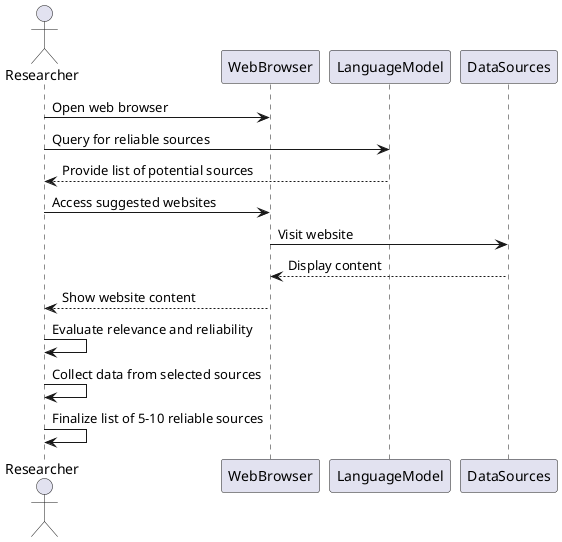 
@startuml

' Researcher (You)
' Web Browser
' Language Model (e.g., OpenAI's GPT)
' Data Sources/Websites

actor Researcher as R


R -> WebBrowser: Open web browser
R -> LanguageModel: Query for reliable sources
LanguageModel --> R: Provide list of potential sources
R -> WebBrowser: Access suggested websites
WebBrowser -> DataSources: Visit website
DataSources --> WebBrowser: Display content
WebBrowser --> R: Show website content
R -> R: Evaluate relevance and reliability
R -> R: Collect data from selected sources
R -> R: Finalize list of 5-10 reliable sources
@enduml
